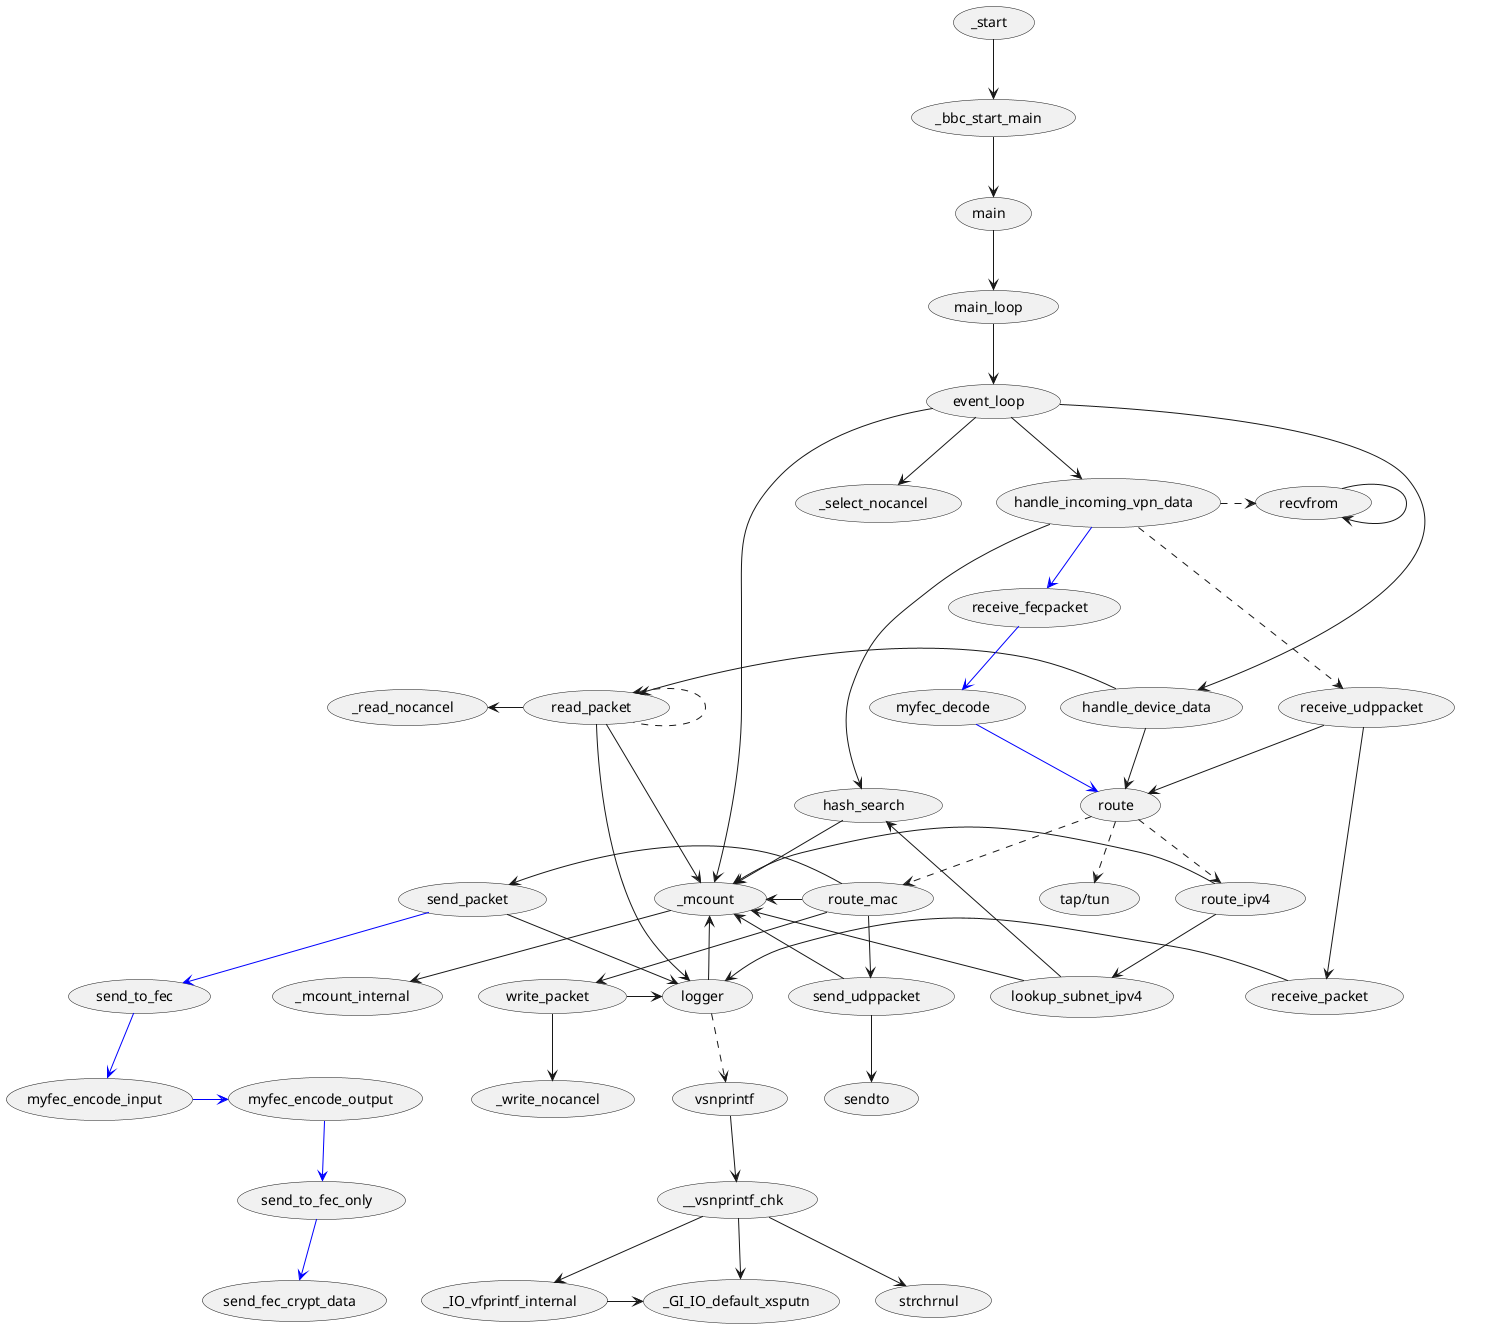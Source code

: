 @startuml
(_start )-down->(_bbc_start_main )
(_bbc_start_main )-down->(main )
(main )-down->(main_loop )
(main_loop )-down->(event_loop )
(event_loop )-down->(handle_device_data )
(event_loop )-down->(handle_incoming_vpn_data )
(event_loop )-down->(_select_nocancel )
(handle_device_data )-left->(read_packet )
(read_packet ).left.>(read_packet )
(read_packet )-left->(_read_nocancel )
(read_packet )-down->(logger )
(handle_incoming_vpn_data ).down.>(receive_udppacket )
(handle_incoming_vpn_data )-[#blue]->(receive_fecpacket )
(receive_fecpacket )-[#blue]->(myfec_decode )
(myfec_decode )-[#blue]->(route )
(receive_udppacket )-down->(route )
(handle_device_data )-down->(route )
(route ).down.>(route_mac )
(route ).down.>(route_ipv4 )
(route ).down.>(tap/tun )
(receive_udppacket )-down->(receive_packet )
(receive_packet )-left->(logger )
(handle_incoming_vpn_data ).right.>(recvfrom )
(recvfrom )-down->(recvfrom )
(route_mac )-down->(send_udppacket )
(send_udppacket )-down->(sendto )
(route_mac )-down->(write_packet )
(route_mac )-left->(send_packet )
(send_packet )-right->(logger )
(send_packet )-[#blue]down->(send_to_fec )
(send_to_fec )-[#blue]down->(myfec_encode_input )
(myfec_encode_input )-[#blue]left->(myfec_encode_output )
(myfec_encode_output )-[#blue]down->(send_to_fec_only )
(send_to_fec_only )-[#blue]down->(send_fec_crypt_data )
(write_packet )-right->(logger )
(write_packet )-down->(_write_nocancel )
(logger ).down.>(vsnprintf )
(vsnprintf )-down->(__vsnprintf_chk )
(__vsnprintf_chk )-down->(strchrnul )
(__vsnprintf_chk )-down->(_IO_vfprintf_internal )
(_IO_vfprintf_internal )-right->(_GI_IO_default_xsputn )
(__vsnprintf_chk )-down->(_GI_IO_default_xsputn )
(route_ipv4 )-down->(lookup_subnet_ipv4 )
(lookup_subnet_ipv4 )-left->(hash_search )
(lookup_subnet_ipv4 )-down->(_mcount )
(_mcount )-down->(_mcount_internal )
(hash_search )-down->(_mcount )
(handle_incoming_vpn_data )-down->(hash_search )
(event_loop )-down->(_mcount )
(route_ipv4 )-left->(_mcount )
(route_mac )-left->(_mcount )
(send_udppacket )-left->(_mcount )
(logger )-left->(_mcount )
(read_packet )-right->(_mcount )
@enduml

